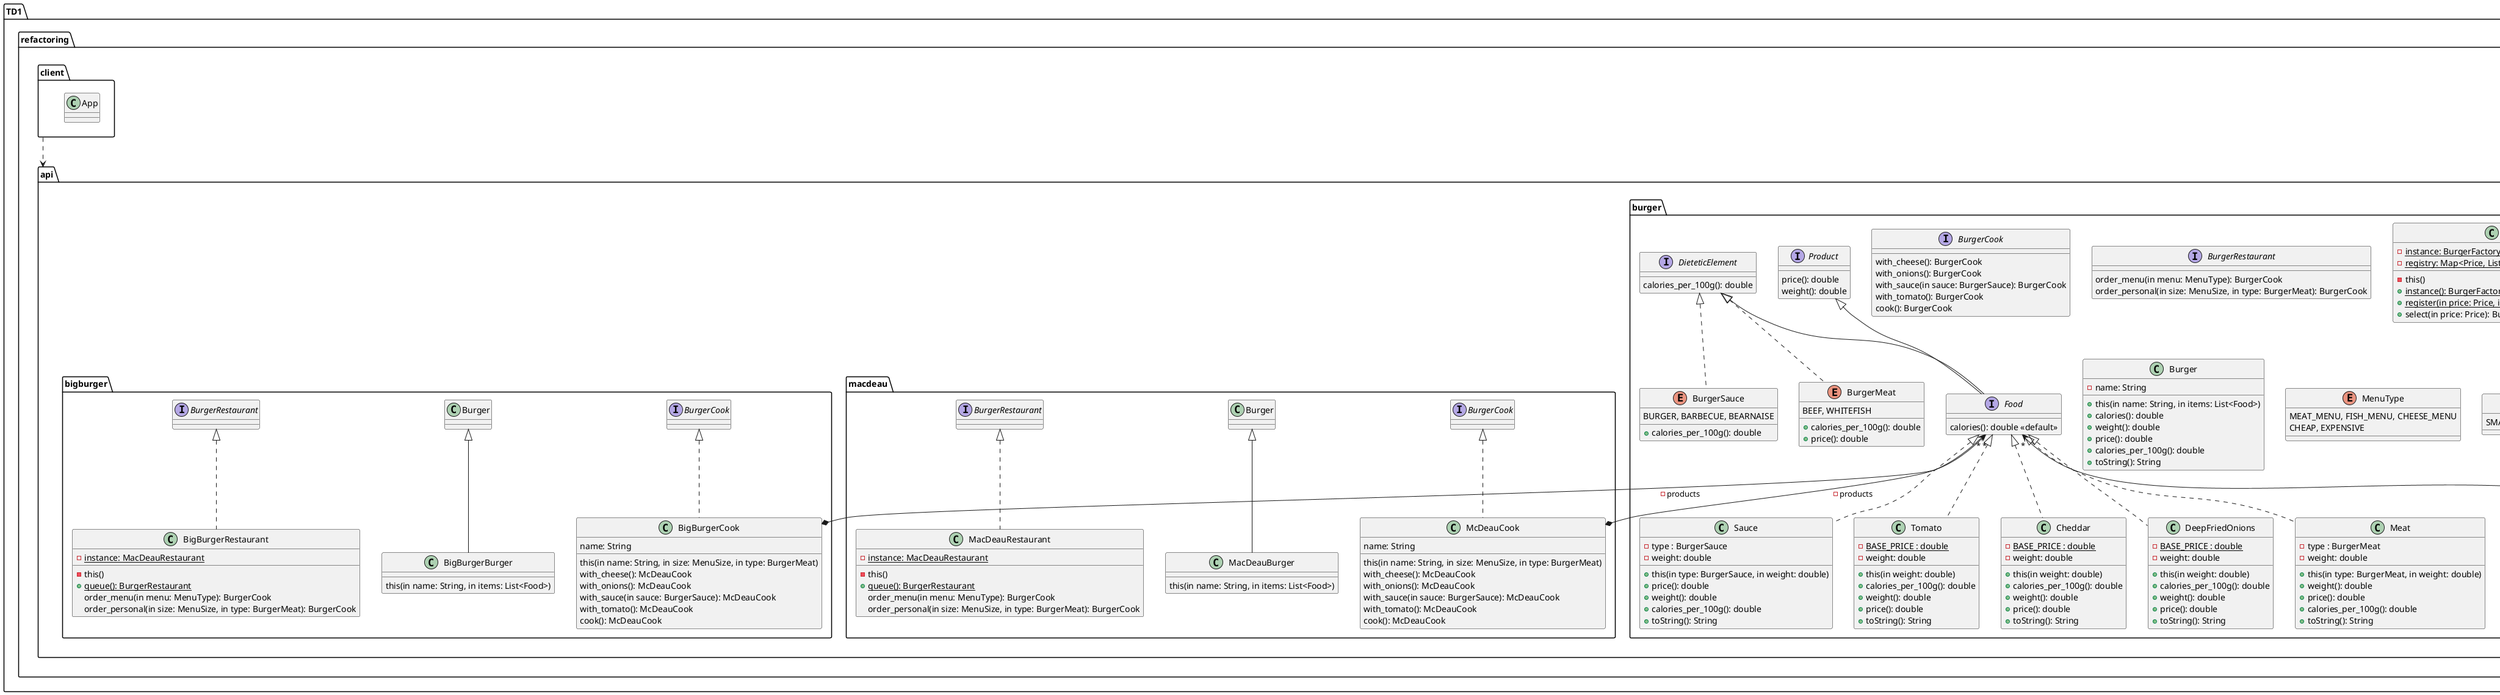 @startuml TD1Refactoring
package TD1 {
  package refactoring {
    package api {
        package burger {
            interface DieteticElement{
                calories_per_100g(): double
            }

            interface Product{
                price(): double
                weight(): double
            }

            interface Food extends DieteticElement, Product{
                calories(): double <<default>>
            }

            interface BurgerCook{
                with_cheese(): BurgerCook
                with_onions(): BurgerCook
                with_sauce(in sauce: BurgerSauce): BurgerCook
                with_tomato(): BurgerCook
                cook(): BurgerCook
            }

            interface BurgerRestaurant{
                order_menu(in menu: MenuType): BurgerCook
                order_personal(in size: MenuSize, in type: BurgerMeat): BurgerCook
            }

            class BurgerFactory{
                -instance: BurgerFactory {static}
                -registry: Map<Price, List<BurgerRestaurant>> {static}

                -this()
                +instance(): BurgerFactory {static}
                +register(in price: Price, in restaurant: BurgerRestaurant): void {static}
                +select(in price: Price): BurgerRestaurant
            }

            class Burger{
                -name: String

                +this(in name: String, in items: List<Food>)
                +calories(): double
                +weight(): double
                +price(): double
                +calories_per_100g(): double
                +toString(): String
            }

            class Cheddar implements Food {
                -BASE_PRICE : double {static}
                -weight: double

                +this(in weight: double)
                +calories_per_100g(): double
                +weight(): double
                +price(): double
                +toString(): String
            }

            class DeepFriedOnions implements Food {
                -BASE_PRICE : double {static}
                -weight: double

                +this(in weight: double)
                +calories_per_100g(): double
                +weight(): double
                +price(): double
                +toString(): String
            }

            class Meat implements Food {
                -type : BurgerMeat
                -weight: double

                +this(in type: BurgerMeat, in weight: double)
                +weight(): double
                +price(): double
                +calories_per_100g(): double
                +toString(): String
            }

            class Sauce implements Food {
                -type : BurgerSauce
                -weight: double

                +this(in type: BurgerSauce, in weight: double)
                +price(): double
                +weight(): double
                +calories_per_100g(): double
                +toString(): String
            }

            class Tomato implements Food {
                -BASE_PRICE : double {static}
                -weight: double

                +this(in weight: double)
                +calories_per_100g(): double
                +weight(): double
                +price(): double
                +toString(): String
            }

            enum BurgerMeat implements DieteticElement{
                BEEF, WHITEFISH

                +calories_per_100g(): double
                +price(): double
            }

            enum BurgerSauce implements DieteticElement{
                BURGER, BARBECUE, BEARNAISE

                +calories_per_100g(): double
            }

            enum MenuType{
                MEAT_MENU, FISH_MENU, CHEESE_MENU
            }

            enum MenuType{
                CHEAP, EXPENSIVE
            }

            enum MenuSize{
                SMALL, MEDIUM, BIG
            }

        }

        package macdeau {
            class McDeauCook implements BurgerCook{
                name: String

                this(in name: String, in size: MenuSize, in type: BurgerMeat)
                with_cheese(): McDeauCook
                with_onions(): McDeauCook
                with_sauce(in sauce: BurgerSauce): McDeauCook
                with_tomato(): McDeauCook
                cook(): McDeauCook
            }

            class MacDeauBurger extends Burger{
                this(in name: String, in items: List<Food>)
            }

            class MacDeauRestaurant implements BurgerRestaurant{
                -instance: MacDeauRestaurant {static}

                -this()
                +queue(): BurgerRestaurant {static}
                order_menu(in menu: MenuType): BurgerCook
                order_personal(in size: MenuSize, in type: BurgerMeat): BurgerCook
            }
        }

        package bigburger {
            class BigBurgerCook implements BurgerCook{
                name: String

                this(in name: String, in size: MenuSize, in type: BurgerMeat)
                with_cheese(): McDeauCook
                with_onions(): McDeauCook
                with_sauce(in sauce: BurgerSauce): McDeauCook
                with_tomato(): McDeauCook
                cook(): McDeauCook
            }

            class BigBurgerBurger extends Burger{
                this(in name: String, in items: List<Food>)
            }

            class BigBurgerRestaurant implements BurgerRestaurant{
                -instance: MacDeauRestaurant {static}

                -this()
                +queue(): BurgerRestaurant {static}
                order_menu(in menu: MenuType): BurgerCook
                order_personal(in size: MenuSize, in type: BurgerMeat): BurgerCook
            }
        }

        Food "*" <--*  Burger : -items
        Food "*" <--*  McDeauCook : -products
        Food "*" <--*  BigBurgerCook : -products

    }

    package client {
        class App
    }

  }

  client ..> api

}



@enduml